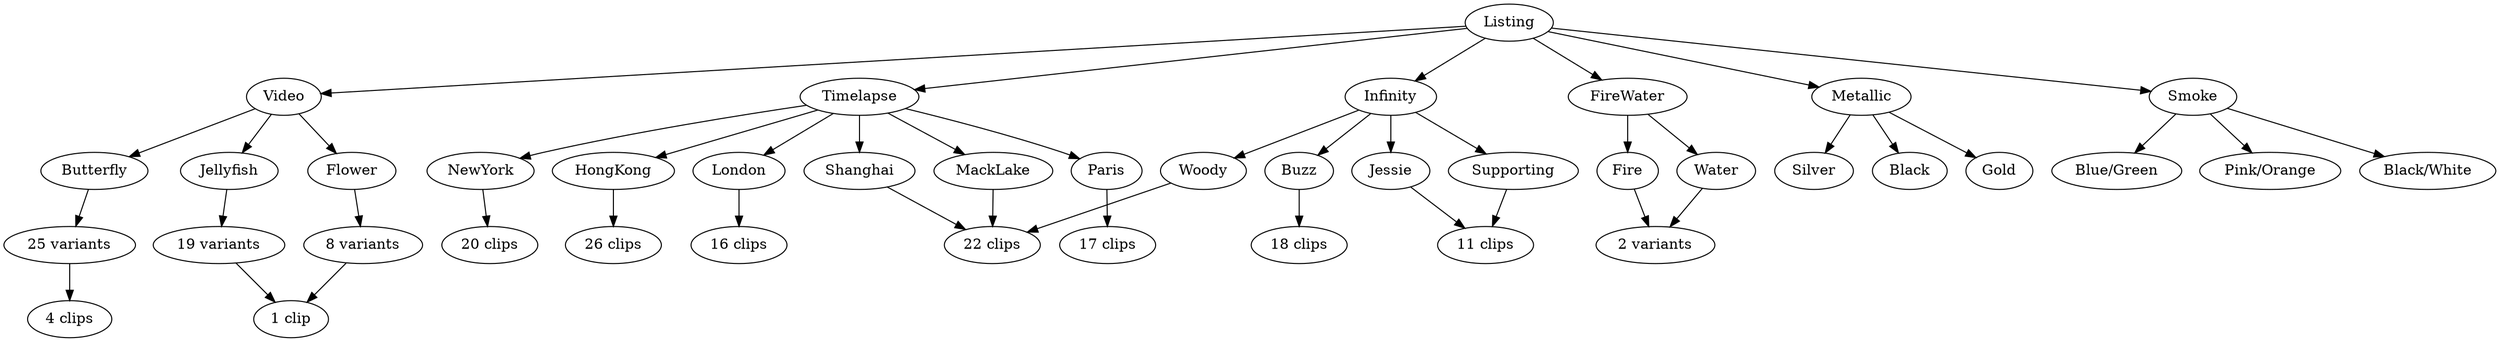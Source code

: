 digraph Motion {
    Listing -> {Video, Timelapse, Infinity, FireWater, Metallic, Smoke}
        Video -> {Butterfly, Jellyfish, Flower}
            Butterfly -> "25 variants" -> "4 clips"
            Jellyfish -> "19 variants" -> "1 clip"
            Flower -> "8 variants" -> "1 clip"
        Timelapse -> {MackLake, NewYork, HongKong, London, Paris, Shanghai}
            MackLake -> "22 clips"
            NewYork -> "20 clips"
            HongKong -> "26 clips"
            London -> "16 clips"
            Paris -> "17 clips"
            Shanghai -> "22 clips"
        Infinity -> {Buzz, Woody, Jessie, Supporting}
            Buzz -> "18 clips"
            Woody -> "22 clips"
            Jessie -> "11 clips"
            Supporting -> "11 clips"
        FireWater -> {Fire, Water}
            Fire -> "2 variants"
            Water -> "2 variants"
        Metallic -> {Silver, Black, Gold}
        Smoke -> {"Blue/Green", "Pink/Orange", "Black/White"}
}
